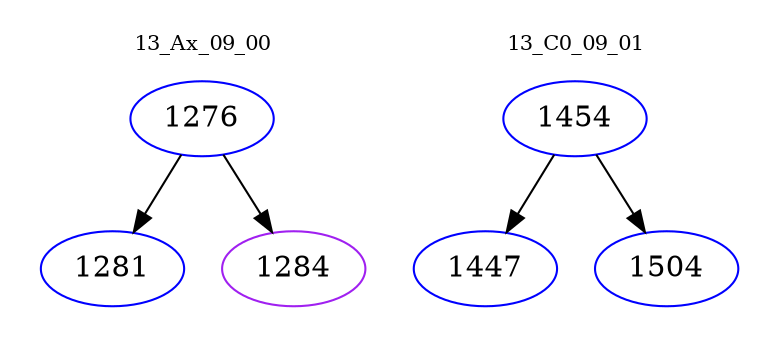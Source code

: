 digraph{
subgraph cluster_0 {
color = white
label = "13_Ax_09_00";
fontsize=10;
T0_1276 [label="1276", color="blue"]
T0_1276 -> T0_1281 [color="black"]
T0_1281 [label="1281", color="blue"]
T0_1276 -> T0_1284 [color="black"]
T0_1284 [label="1284", color="purple"]
}
subgraph cluster_1 {
color = white
label = "13_C0_09_01";
fontsize=10;
T1_1454 [label="1454", color="blue"]
T1_1454 -> T1_1447 [color="black"]
T1_1447 [label="1447", color="blue"]
T1_1454 -> T1_1504 [color="black"]
T1_1504 [label="1504", color="blue"]
}
}
